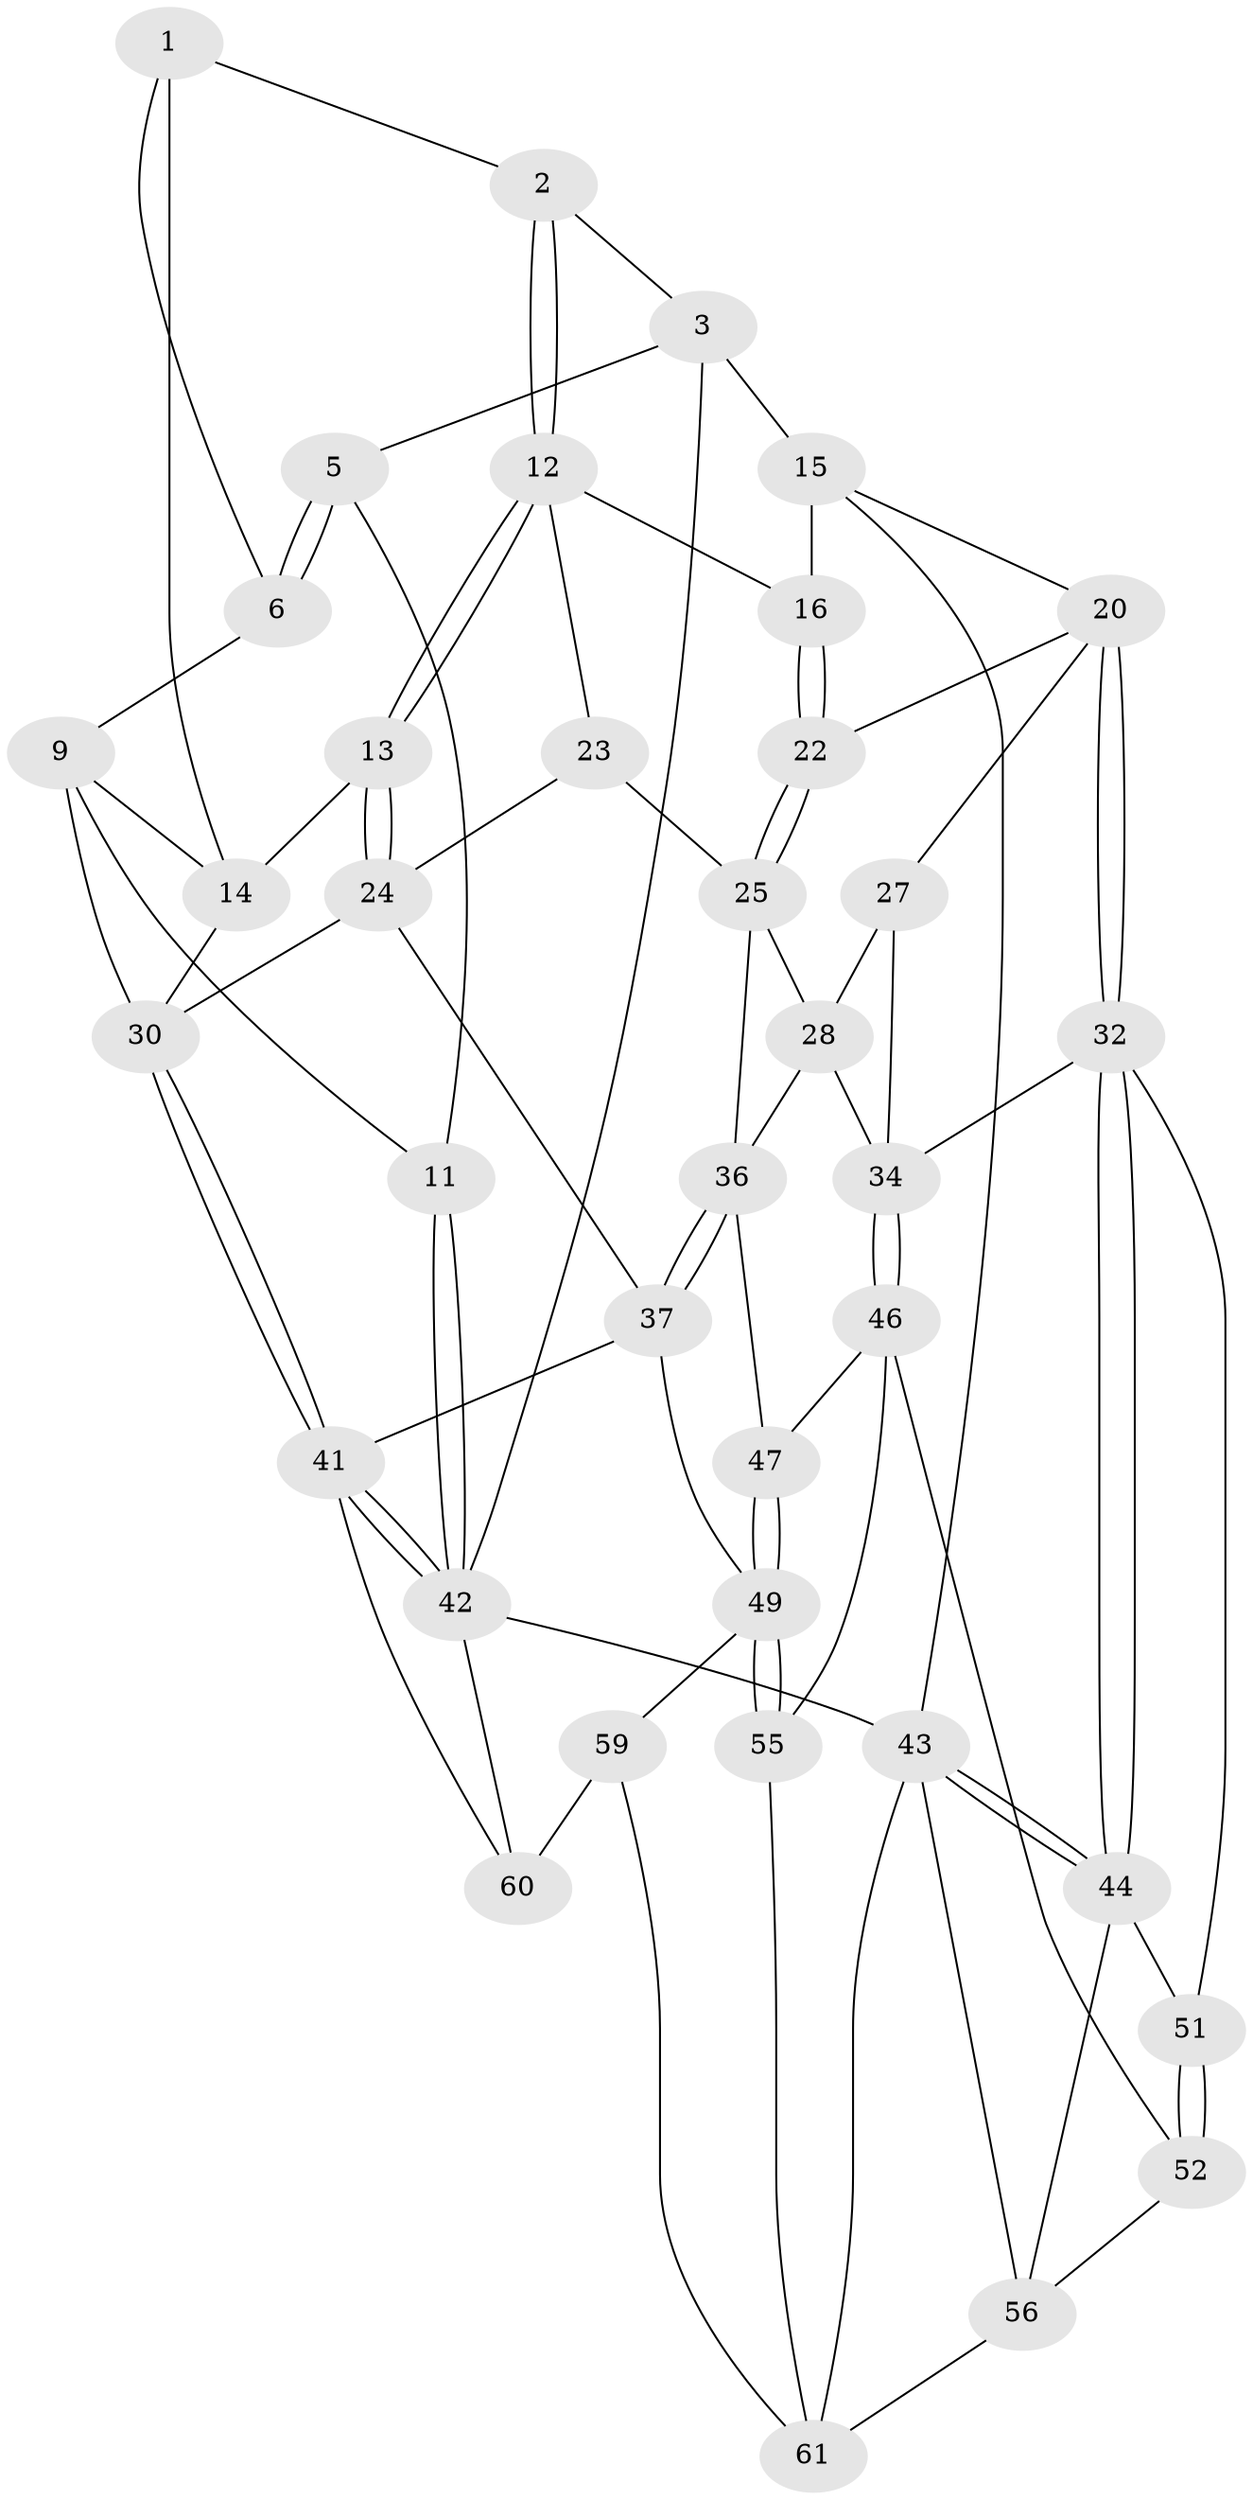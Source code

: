 // original degree distribution, {3: 0.03125, 4: 0.25, 6: 0.21875, 5: 0.5}
// Generated by graph-tools (version 1.1) at 2025/11/02/27/25 16:11:58]
// undirected, 38 vertices, 86 edges
graph export_dot {
graph [start="1"]
  node [color=gray90,style=filled];
  1 [pos="+0.27370856813160976+0.16427061509623514",super="+7"];
  2 [pos="+0.3316979752215571+0.15449498758242053"];
  3 [pos="+0.4257674102582078+0",super="+4"];
  5 [pos="+0+0"];
  6 [pos="+0.03605601546095262+0.11218808265609184",super="+8"];
  9 [pos="+0.09892732960463549+0.2713443912876136",super="+10"];
  11 [pos="+0+0.4000297786476608"];
  12 [pos="+0.35121083722765495+0.19828230758120202",super="+17"];
  13 [pos="+0.2384395748117063+0.3596072831345783"];
  14 [pos="+0.1948750953822359+0.35699973073802355",super="+18"];
  15 [pos="+0.8291615862688285+0",super="+19"];
  16 [pos="+0.630442137142593+0.2224621109594403"];
  20 [pos="+1+0.13074382845515412",super="+21"];
  22 [pos="+0.6329976037604242+0.29359564867206733"];
  23 [pos="+0.41959597599645637+0.3587505097126207"];
  24 [pos="+0.329501671639129+0.4385005552118501",super="+29"];
  25 [pos="+0.5859576180592515+0.41791423877499306",super="+26"];
  27 [pos="+0.7363918743430506+0.42000774677783986"];
  28 [pos="+0.6485368445623001+0.46075304156930447",super="+39"];
  30 [pos="+0.16728151108646025+0.5333236361118405",super="+31"];
  32 [pos="+1+0.4881394529776965",super="+33"];
  34 [pos="+0.9156827961309041+0.5641080770877409",super="+35"];
  36 [pos="+0.4587880691959872+0.6605735894993766",super="+40"];
  37 [pos="+0.4220797572392768+0.6941996895583464",super="+38"];
  41 [pos="+0+0.7907455390553388",super="+48"];
  42 [pos="+0+0.7977861399847413",super="+45"];
  43 [pos="+1+1",super="+58"];
  44 [pos="+1+0.6124659304755952",super="+54"];
  46 [pos="+0.8000188588900257+0.7425590232834192",super="+53"];
  47 [pos="+0.7109689063330487+0.7029032634824689"];
  49 [pos="+0.5042530000785885+0.8446446171013903",super="+50"];
  51 [pos="+0.9079579381450888+0.8180793611331036"];
  52 [pos="+0.8401404587550397+0.8617677010148104"];
  55 [pos="+0.5520116534144941+0.8561166206506381"];
  56 [pos="+1+1",super="+57"];
  59 [pos="+0.4087566562923762+0.8838734952766932",super="+63"];
  60 [pos="+0.17616450702776604+0.8650803628142435",super="+64"];
  61 [pos="+0.6237523443940901+0.9038133981684896",super="+62"];
  1 -- 2;
  1 -- 14;
  1 -- 6;
  2 -- 3;
  2 -- 12;
  2 -- 12;
  3 -- 15 [weight=2];
  3 -- 42;
  3 -- 5;
  5 -- 6;
  5 -- 6;
  5 -- 11;
  6 -- 9;
  9 -- 14;
  9 -- 11;
  9 -- 30;
  11 -- 42;
  11 -- 42;
  12 -- 13;
  12 -- 13;
  12 -- 16;
  12 -- 23;
  13 -- 14;
  13 -- 24;
  13 -- 24;
  14 -- 30;
  15 -- 16;
  15 -- 43;
  15 -- 20;
  16 -- 22;
  16 -- 22;
  20 -- 32;
  20 -- 32;
  20 -- 27;
  20 -- 22;
  22 -- 25;
  22 -- 25;
  23 -- 24;
  23 -- 25;
  24 -- 30;
  24 -- 37;
  25 -- 28;
  25 -- 36;
  27 -- 28;
  27 -- 34;
  28 -- 34;
  28 -- 36;
  30 -- 41;
  30 -- 41;
  32 -- 44;
  32 -- 44;
  32 -- 34;
  32 -- 51;
  34 -- 46;
  34 -- 46;
  36 -- 37;
  36 -- 37;
  36 -- 47;
  37 -- 49;
  37 -- 41;
  41 -- 42;
  41 -- 42;
  41 -- 60;
  42 -- 43;
  42 -- 60;
  43 -- 44;
  43 -- 44;
  43 -- 56;
  43 -- 61;
  44 -- 56;
  44 -- 51;
  46 -- 47;
  46 -- 52;
  46 -- 55;
  47 -- 49;
  47 -- 49;
  49 -- 55;
  49 -- 55;
  49 -- 59;
  51 -- 52;
  51 -- 52;
  52 -- 56;
  55 -- 61;
  56 -- 61;
  59 -- 60 [weight=2];
  59 -- 61;
}
